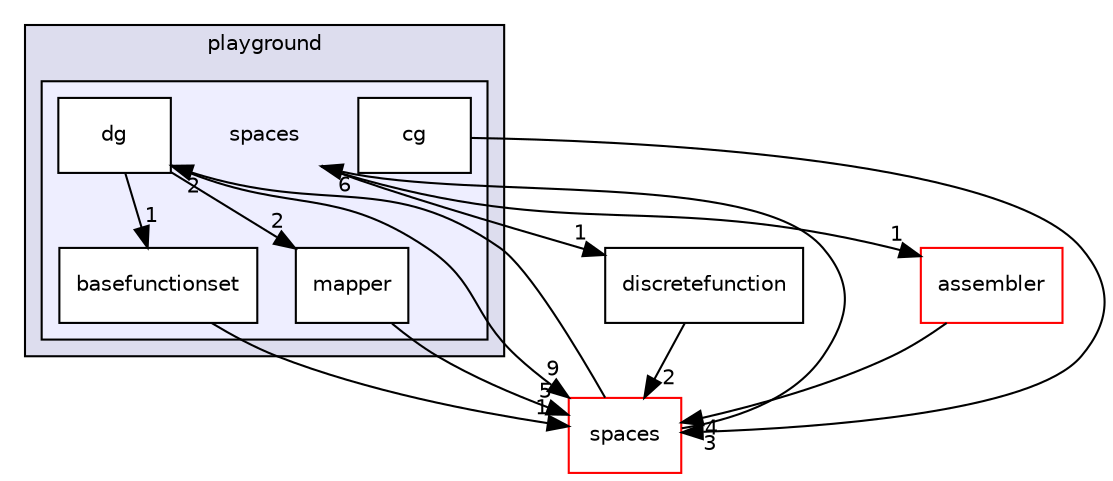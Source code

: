 digraph "spaces" {
  compound=true
  node [ fontsize="10", fontname="Helvetica"];
  edge [ labelfontsize="10", labelfontname="Helvetica"];
  subgraph clusterdir_c0688d8f58f2ac48be580c635590bfde {
    graph [ bgcolor="#ddddee", pencolor="black", label="playground" fontname="Helvetica", fontsize="10", URL="dir_c0688d8f58f2ac48be580c635590bfde.html"]
  subgraph clusterdir_fe62bee8d14699a3a5ae3b8e2eff8751 {
    graph [ bgcolor="#eeeeff", pencolor="black", label="" URL="dir_fe62bee8d14699a3a5ae3b8e2eff8751.html"];
    dir_fe62bee8d14699a3a5ae3b8e2eff8751 [shape=plaintext label="spaces"];
    dir_5f0ab01e2b616642856e56c9ffae3dfc [shape=box label="basefunctionset" color="black" fillcolor="white" style="filled" URL="dir_5f0ab01e2b616642856e56c9ffae3dfc.html"];
    dir_152e88046be488b301d760724783d9ea [shape=box label="cg" color="black" fillcolor="white" style="filled" URL="dir_152e88046be488b301d760724783d9ea.html"];
    dir_18ab3b8b5e5182a06219ad0344e1d13c [shape=box label="dg" color="black" fillcolor="white" style="filled" URL="dir_18ab3b8b5e5182a06219ad0344e1d13c.html"];
    dir_dcef68bec4aa1c7b20dce40dd62bad40 [shape=box label="mapper" color="black" fillcolor="white" style="filled" URL="dir_dcef68bec4aa1c7b20dce40dd62bad40.html"];
  }
  }
  dir_0e08db9718cdc017276840d0b5dc9bb6 [shape=box label="discretefunction" URL="dir_0e08db9718cdc017276840d0b5dc9bb6.html"];
  dir_c10f7938b13dcbddf851adbb235e7250 [shape=box label="spaces" fillcolor="white" style="filled" color="red" URL="dir_c10f7938b13dcbddf851adbb235e7250.html"];
  dir_2b02b4f0649b0905b779ae429fc5ade2 [shape=box label="assembler" fillcolor="white" style="filled" color="red" URL="dir_2b02b4f0649b0905b779ae429fc5ade2.html"];
  dir_18ab3b8b5e5182a06219ad0344e1d13c->dir_5f0ab01e2b616642856e56c9ffae3dfc [headlabel="1", labeldistance=1.5 headhref="dir_000028_000031.html"];
  dir_18ab3b8b5e5182a06219ad0344e1d13c->dir_dcef68bec4aa1c7b20dce40dd62bad40 [headlabel="2", labeldistance=1.5 headhref="dir_000028_000021.html"];
  dir_18ab3b8b5e5182a06219ad0344e1d13c->dir_c10f7938b13dcbddf851adbb235e7250 [headlabel="9", labeldistance=1.5 headhref="dir_000028_000007.html"];
  dir_0e08db9718cdc017276840d0b5dc9bb6->dir_c10f7938b13dcbddf851adbb235e7250 [headlabel="2", labeldistance=1.5 headhref="dir_000022_000007.html"];
  dir_5f0ab01e2b616642856e56c9ffae3dfc->dir_c10f7938b13dcbddf851adbb235e7250 [headlabel="1", labeldistance=1.5 headhref="dir_000031_000007.html"];
  dir_dcef68bec4aa1c7b20dce40dd62bad40->dir_c10f7938b13dcbddf851adbb235e7250 [headlabel="5", labeldistance=1.5 headhref="dir_000021_000007.html"];
  dir_c10f7938b13dcbddf851adbb235e7250->dir_18ab3b8b5e5182a06219ad0344e1d13c [headlabel="2", labeldistance=1.5 headhref="dir_000007_000028.html"];
  dir_c10f7938b13dcbddf851adbb235e7250->dir_fe62bee8d14699a3a5ae3b8e2eff8751 [headlabel="6", labeldistance=1.5 headhref="dir_000007_000020.html"];
  dir_2b02b4f0649b0905b779ae429fc5ade2->dir_c10f7938b13dcbddf851adbb235e7250 [headlabel="4", labeldistance=1.5 headhref="dir_000012_000007.html"];
  dir_152e88046be488b301d760724783d9ea->dir_c10f7938b13dcbddf851adbb235e7250 [headlabel="3", labeldistance=1.5 headhref="dir_000027_000007.html"];
  dir_fe62bee8d14699a3a5ae3b8e2eff8751->dir_0e08db9718cdc017276840d0b5dc9bb6 [headlabel="1", labeldistance=1.5 headhref="dir_000020_000022.html"];
  dir_fe62bee8d14699a3a5ae3b8e2eff8751->dir_2b02b4f0649b0905b779ae429fc5ade2 [headlabel="1", labeldistance=1.5 headhref="dir_000020_000012.html"];
}
